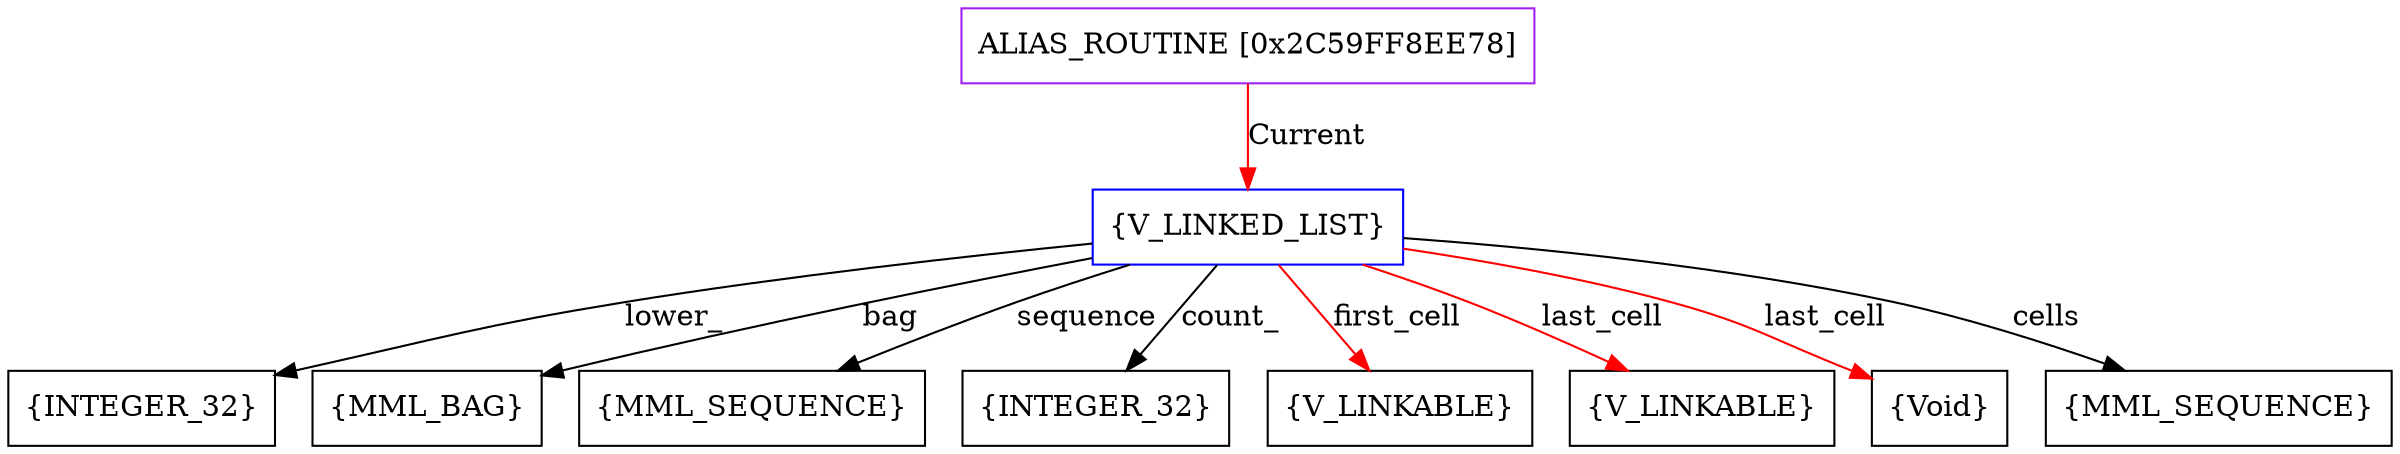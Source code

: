 digraph g {
	node [shape=box]
	b1[color=purple label=<ALIAS_ROUTINE [0x2C59FF8EE78]>]
	b2[color=blue label=<{V_LINKED_LIST}>]
	b3[label=<{INTEGER_32}>]
	b4[label=<{MML_BAG}>]
	b5[label=<{MML_SEQUENCE}>]
	b6[label=<{INTEGER_32}>]
	b7[label=<{V_LINKABLE}>]
	b8[label=<{V_LINKABLE}>]
	b9[label=<{Void}>]
	b10[label=<{MML_SEQUENCE}>]
	b1->b2[color=red label=<Current>]
	b2->b3[label=<lower_>]
	b2->b4[label=<bag>]
	b2->b5[label=<sequence>]
	b2->b6[label=<count_>]
	b2->b7[color=red label=<first_cell>]
	b2->b8[color=red label=<last_cell>]
	b2->b9[color=red label=<last_cell>]
	b2->b10[label=<cells>]
}
